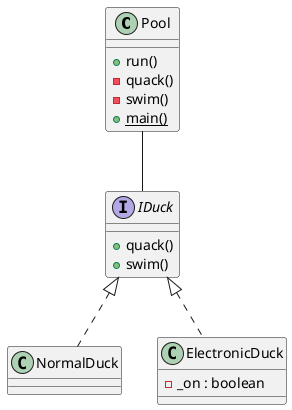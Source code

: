
@startuml exercice_refactored


class Pool{
   
   + run()
   - quack()
   - swim()
   + {static} main()
}

interface IDuck{
     + quack()
     + swim()

}
class NormalDuck implements IDuck {

}

class ElectronicDuck implements IDuck {
    
    - _on : boolean
}

Pool -- IDuck 




@enduml
